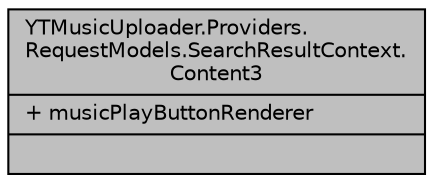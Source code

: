 digraph "YTMusicUploader.Providers.RequestModels.SearchResultContext.Content3"
{
 // LATEX_PDF_SIZE
  edge [fontname="Helvetica",fontsize="10",labelfontname="Helvetica",labelfontsize="10"];
  node [fontname="Helvetica",fontsize="10",shape=record];
  Node1 [label="{YTMusicUploader.Providers.\lRequestModels.SearchResultContext.\lContent3\n|+ musicPlayButtonRenderer\l|}",height=0.2,width=0.4,color="black", fillcolor="grey75", style="filled", fontcolor="black",tooltip=" "];
}
